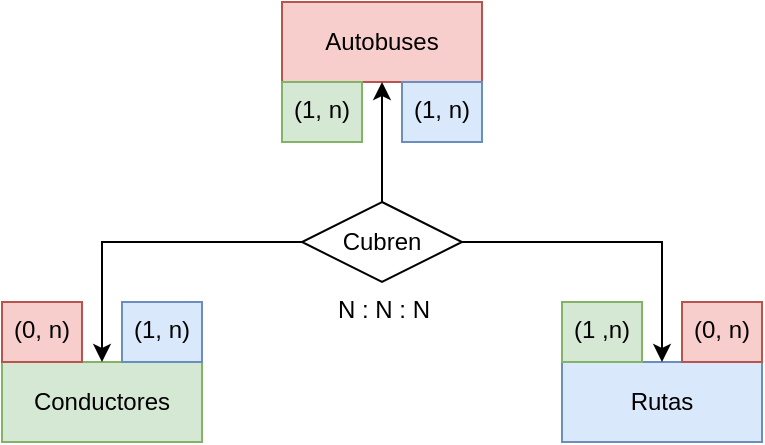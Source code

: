 <mxfile version="22.0.2" type="github">
  <diagram name="Página-1" id="cBMbp7RKuxa4Xyv8VRhA">
    <mxGraphModel dx="678" dy="385" grid="1" gridSize="10" guides="1" tooltips="1" connect="1" arrows="1" fold="1" page="1" pageScale="1" pageWidth="827" pageHeight="1169" math="0" shadow="0">
      <root>
        <mxCell id="0" />
        <mxCell id="1" parent="0" />
        <mxCell id="6JU6NFlDsucHVqvG-3u0-2" value="Conductores" style="whiteSpace=wrap;html=1;align=center;fillColor=#d5e8d4;strokeColor=#82b366;" vertex="1" parent="1">
          <mxGeometry x="224" y="460" width="100" height="40" as="geometry" />
        </mxCell>
        <mxCell id="6JU6NFlDsucHVqvG-3u0-3" value="Autobuses" style="whiteSpace=wrap;html=1;align=center;fillColor=#f8cecc;strokeColor=#b85450;" vertex="1" parent="1">
          <mxGeometry x="364" y="280" width="100" height="40" as="geometry" />
        </mxCell>
        <mxCell id="6JU6NFlDsucHVqvG-3u0-4" value="Rutas" style="whiteSpace=wrap;html=1;align=center;fillColor=#dae8fc;strokeColor=#6c8ebf;" vertex="1" parent="1">
          <mxGeometry x="504" y="460" width="100" height="40" as="geometry" />
        </mxCell>
        <mxCell id="6JU6NFlDsucHVqvG-3u0-18" style="edgeStyle=orthogonalEdgeStyle;rounded=0;orthogonalLoop=1;jettySize=auto;html=1;entryX=0.5;entryY=1;entryDx=0;entryDy=0;" edge="1" parent="1" source="6JU6NFlDsucHVqvG-3u0-13" target="6JU6NFlDsucHVqvG-3u0-3">
          <mxGeometry relative="1" as="geometry" />
        </mxCell>
        <mxCell id="6JU6NFlDsucHVqvG-3u0-19" style="edgeStyle=orthogonalEdgeStyle;rounded=0;orthogonalLoop=1;jettySize=auto;html=1;entryX=0.5;entryY=0;entryDx=0;entryDy=0;" edge="1" parent="1" source="6JU6NFlDsucHVqvG-3u0-13" target="6JU6NFlDsucHVqvG-3u0-4">
          <mxGeometry relative="1" as="geometry" />
        </mxCell>
        <mxCell id="6JU6NFlDsucHVqvG-3u0-20" style="edgeStyle=orthogonalEdgeStyle;rounded=0;orthogonalLoop=1;jettySize=auto;html=1;entryX=0.5;entryY=0;entryDx=0;entryDy=0;" edge="1" parent="1" source="6JU6NFlDsucHVqvG-3u0-13" target="6JU6NFlDsucHVqvG-3u0-2">
          <mxGeometry relative="1" as="geometry" />
        </mxCell>
        <mxCell id="6JU6NFlDsucHVqvG-3u0-13" value="Cubren" style="shape=rhombus;perimeter=rhombusPerimeter;whiteSpace=wrap;html=1;align=center;" vertex="1" parent="1">
          <mxGeometry x="374" y="380" width="80" height="40" as="geometry" />
        </mxCell>
        <mxCell id="6JU6NFlDsucHVqvG-3u0-21" value="(0, n)" style="text;strokeColor=#b85450;fillColor=#f8cecc;spacingLeft=4;spacingRight=4;overflow=hidden;rotatable=0;points=[[0,0.5],[1,0.5]];portConstraint=eastwest;fontSize=12;whiteSpace=wrap;html=1;" vertex="1" parent="1">
          <mxGeometry x="564" y="430" width="40" height="30" as="geometry" />
        </mxCell>
        <mxCell id="6JU6NFlDsucHVqvG-3u0-22" value="(0, n)" style="text;strokeColor=#b85450;fillColor=#f8cecc;spacingLeft=4;spacingRight=4;overflow=hidden;rotatable=0;points=[[0,0.5],[1,0.5]];portConstraint=eastwest;fontSize=12;whiteSpace=wrap;html=1;" vertex="1" parent="1">
          <mxGeometry x="224" y="430" width="40" height="30" as="geometry" />
        </mxCell>
        <mxCell id="6JU6NFlDsucHVqvG-3u0-23" value="(1, n)" style="text;strokeColor=#6c8ebf;fillColor=#dae8fc;spacingLeft=4;spacingRight=4;overflow=hidden;rotatable=0;points=[[0,0.5],[1,0.5]];portConstraint=eastwest;fontSize=12;whiteSpace=wrap;html=1;" vertex="1" parent="1">
          <mxGeometry x="424" y="320" width="40" height="30" as="geometry" />
        </mxCell>
        <mxCell id="6JU6NFlDsucHVqvG-3u0-24" value="(1, n)" style="text;strokeColor=#82b366;fillColor=#d5e8d4;spacingLeft=4;spacingRight=4;overflow=hidden;rotatable=0;points=[[0,0.5],[1,0.5]];portConstraint=eastwest;fontSize=12;whiteSpace=wrap;html=1;" vertex="1" parent="1">
          <mxGeometry x="364" y="320" width="40" height="30" as="geometry" />
        </mxCell>
        <mxCell id="6JU6NFlDsucHVqvG-3u0-25" value="(1, n)" style="text;strokeColor=#6c8ebf;fillColor=#dae8fc;spacingLeft=4;spacingRight=4;overflow=hidden;rotatable=0;points=[[0,0.5],[1,0.5]];portConstraint=eastwest;fontSize=12;whiteSpace=wrap;html=1;" vertex="1" parent="1">
          <mxGeometry x="284" y="430" width="40" height="30" as="geometry" />
        </mxCell>
        <mxCell id="6JU6NFlDsucHVqvG-3u0-26" value="(1 ,n)" style="text;strokeColor=#82b366;fillColor=#d5e8d4;spacingLeft=4;spacingRight=4;overflow=hidden;rotatable=0;points=[[0,0.5],[1,0.5]];portConstraint=eastwest;fontSize=12;whiteSpace=wrap;html=1;" vertex="1" parent="1">
          <mxGeometry x="504" y="430" width="40" height="30" as="geometry" />
        </mxCell>
        <mxCell id="6JU6NFlDsucHVqvG-3u0-27" value="N : N : N" style="text;strokeColor=none;fillColor=none;spacingLeft=4;spacingRight=4;overflow=hidden;rotatable=0;points=[[0,0.5],[1,0.5]];portConstraint=eastwest;fontSize=12;whiteSpace=wrap;html=1;" vertex="1" parent="1">
          <mxGeometry x="385.5" y="420" width="57" height="30" as="geometry" />
        </mxCell>
      </root>
    </mxGraphModel>
  </diagram>
</mxfile>
